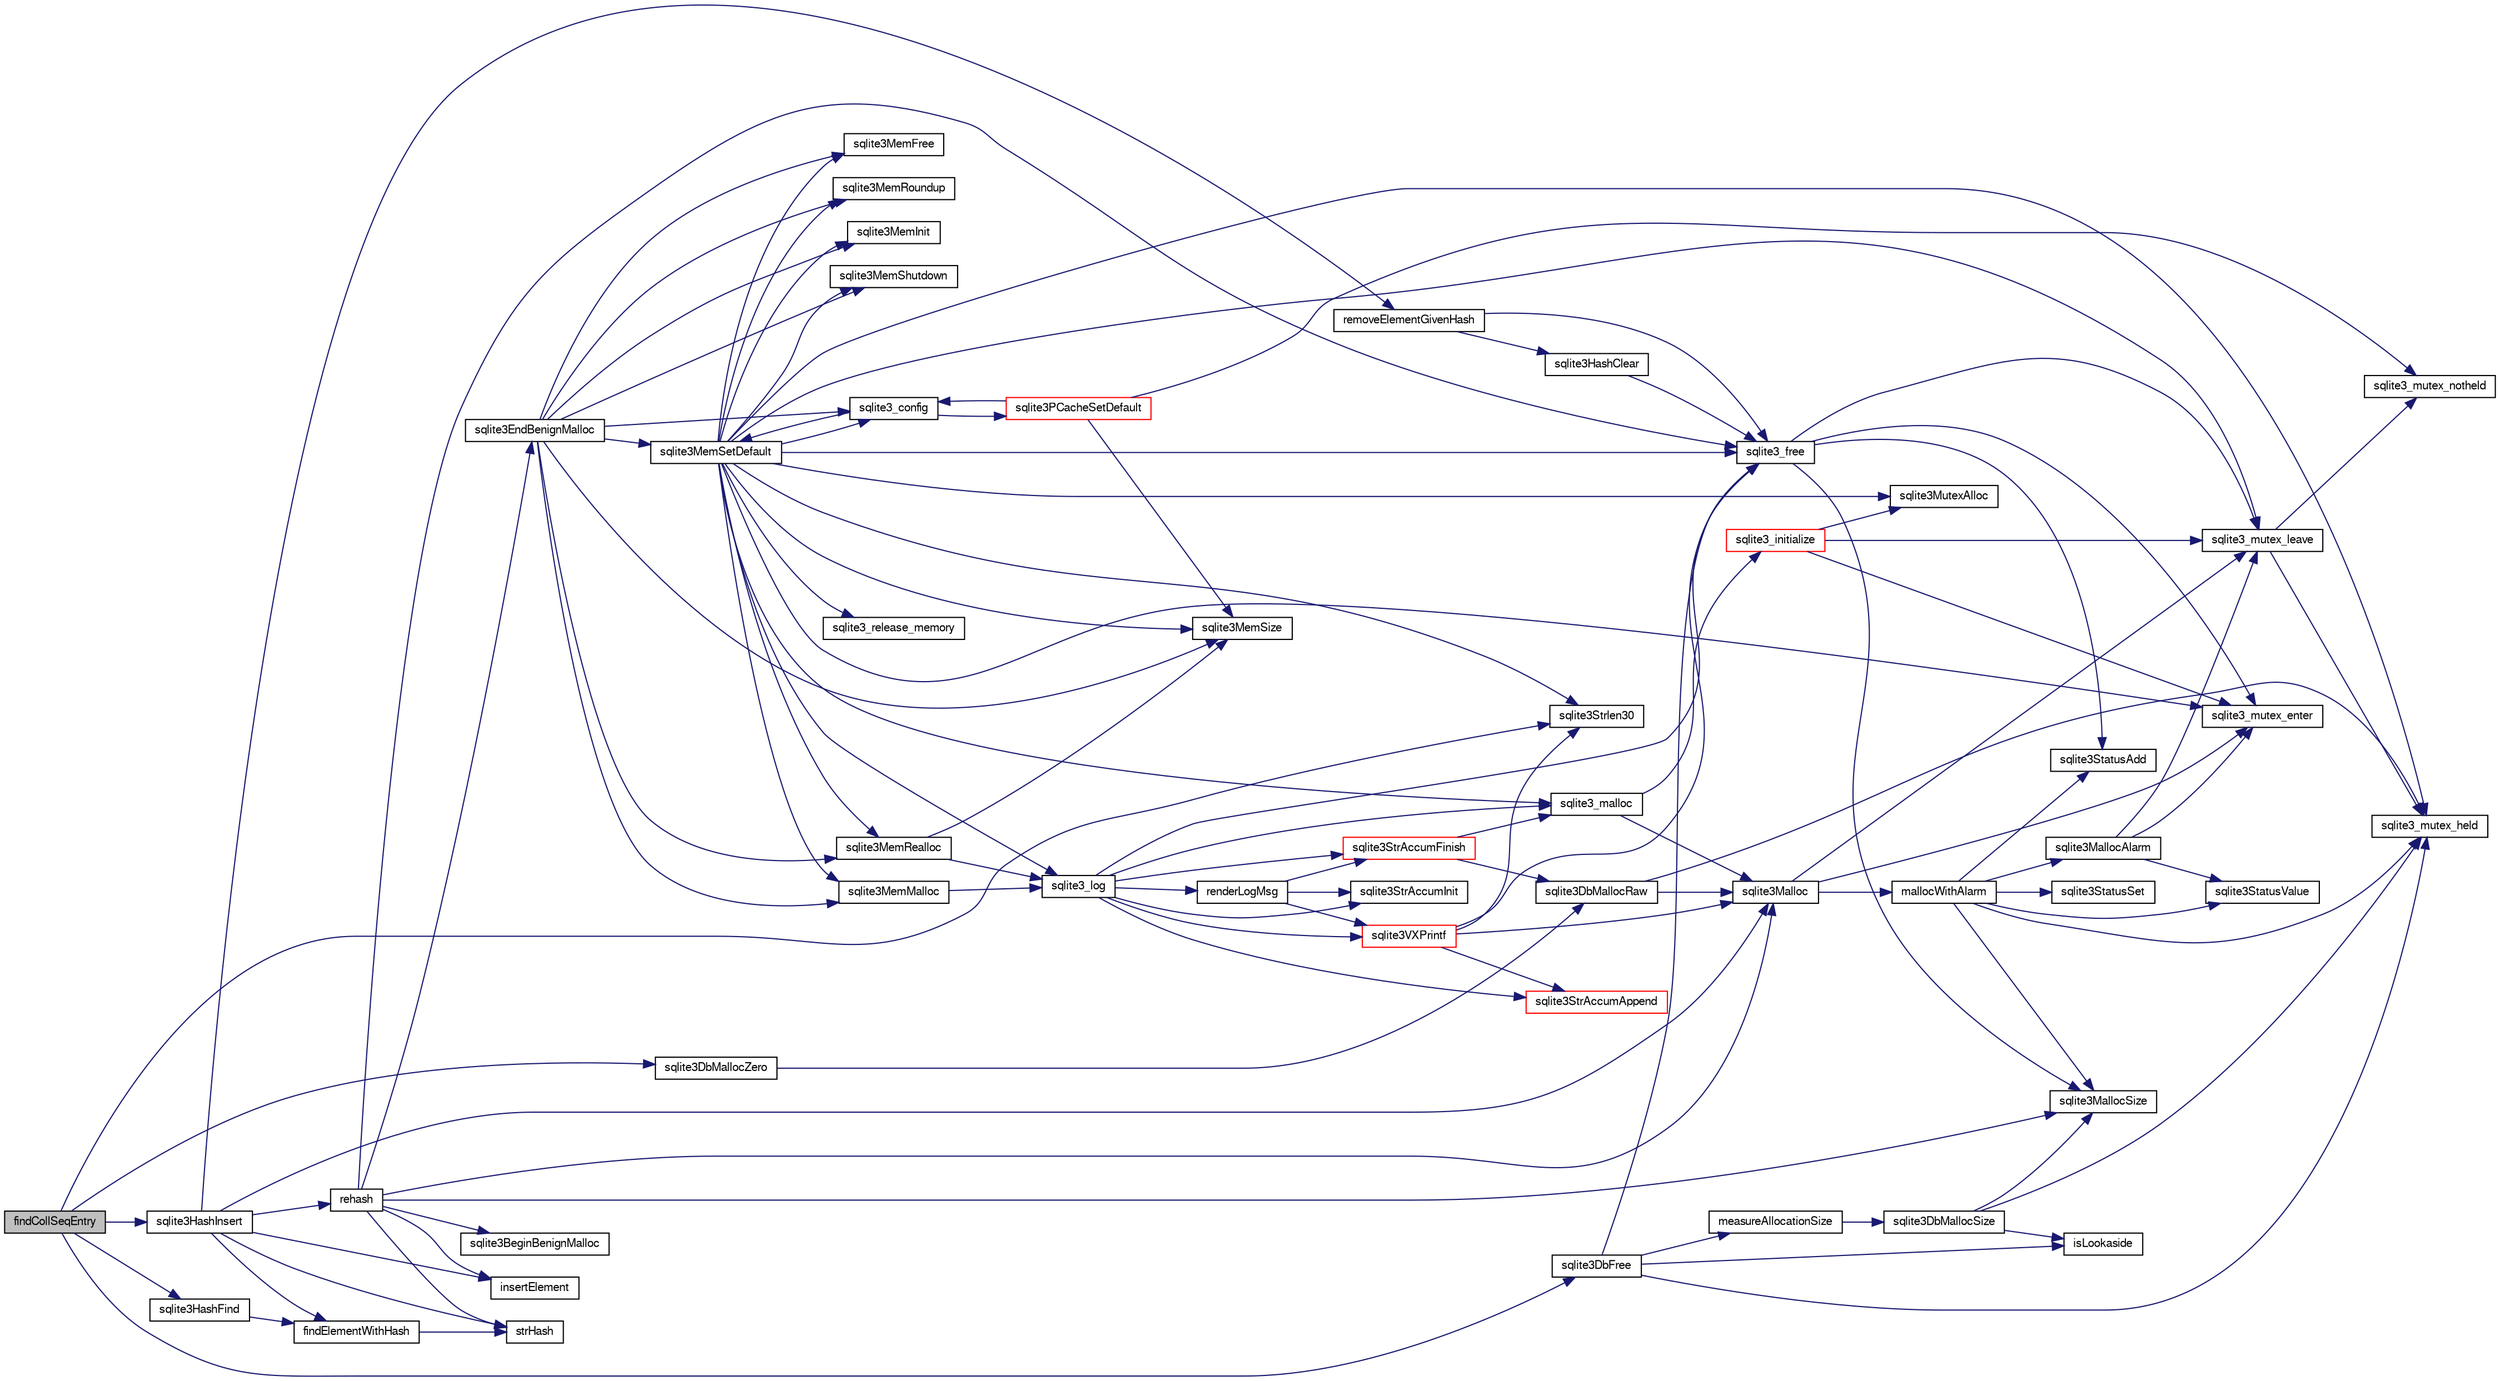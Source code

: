 digraph "findCollSeqEntry"
{
  edge [fontname="FreeSans",fontsize="10",labelfontname="FreeSans",labelfontsize="10"];
  node [fontname="FreeSans",fontsize="10",shape=record];
  rankdir="LR";
  Node109969 [label="findCollSeqEntry",height=0.2,width=0.4,color="black", fillcolor="grey75", style="filled", fontcolor="black"];
  Node109969 -> Node109970 [color="midnightblue",fontsize="10",style="solid",fontname="FreeSans"];
  Node109970 [label="sqlite3HashFind",height=0.2,width=0.4,color="black", fillcolor="white", style="filled",URL="$sqlite3_8c.html#a8ca124229470a66b4c9c141ded48e2aa"];
  Node109970 -> Node109971 [color="midnightblue",fontsize="10",style="solid",fontname="FreeSans"];
  Node109971 [label="findElementWithHash",height=0.2,width=0.4,color="black", fillcolor="white", style="filled",URL="$sqlite3_8c.html#a75c0f574fa5d51702434c6e980d57d7f"];
  Node109971 -> Node109972 [color="midnightblue",fontsize="10",style="solid",fontname="FreeSans"];
  Node109972 [label="strHash",height=0.2,width=0.4,color="black", fillcolor="white", style="filled",URL="$sqlite3_8c.html#ad7193605dadc27cf291d54e15bdd011d"];
  Node109969 -> Node109973 [color="midnightblue",fontsize="10",style="solid",fontname="FreeSans"];
  Node109973 [label="sqlite3Strlen30",height=0.2,width=0.4,color="black", fillcolor="white", style="filled",URL="$sqlite3_8c.html#a3dcd80ba41f1a308193dee74857b62a7"];
  Node109969 -> Node109974 [color="midnightblue",fontsize="10",style="solid",fontname="FreeSans"];
  Node109974 [label="sqlite3DbMallocZero",height=0.2,width=0.4,color="black", fillcolor="white", style="filled",URL="$sqlite3_8c.html#a49cfebac9d6067a03442c92af73f33e4"];
  Node109974 -> Node109975 [color="midnightblue",fontsize="10",style="solid",fontname="FreeSans"];
  Node109975 [label="sqlite3DbMallocRaw",height=0.2,width=0.4,color="black", fillcolor="white", style="filled",URL="$sqlite3_8c.html#abbe8be0cf7175e11ddc3e2218fad924e"];
  Node109975 -> Node109976 [color="midnightblue",fontsize="10",style="solid",fontname="FreeSans"];
  Node109976 [label="sqlite3_mutex_held",height=0.2,width=0.4,color="black", fillcolor="white", style="filled",URL="$sqlite3_8c.html#acf77da68932b6bc163c5e68547ecc3e7"];
  Node109975 -> Node109977 [color="midnightblue",fontsize="10",style="solid",fontname="FreeSans"];
  Node109977 [label="sqlite3Malloc",height=0.2,width=0.4,color="black", fillcolor="white", style="filled",URL="$sqlite3_8c.html#a361a2eaa846b1885f123abe46f5d8b2b"];
  Node109977 -> Node109978 [color="midnightblue",fontsize="10",style="solid",fontname="FreeSans"];
  Node109978 [label="sqlite3_mutex_enter",height=0.2,width=0.4,color="black", fillcolor="white", style="filled",URL="$sqlite3_8c.html#a1c12cde690bd89f104de5cbad12a6bf5"];
  Node109977 -> Node109979 [color="midnightblue",fontsize="10",style="solid",fontname="FreeSans"];
  Node109979 [label="mallocWithAlarm",height=0.2,width=0.4,color="black", fillcolor="white", style="filled",URL="$sqlite3_8c.html#ab070d5cf8e48ec8a6a43cf025d48598b"];
  Node109979 -> Node109976 [color="midnightblue",fontsize="10",style="solid",fontname="FreeSans"];
  Node109979 -> Node109980 [color="midnightblue",fontsize="10",style="solid",fontname="FreeSans"];
  Node109980 [label="sqlite3StatusSet",height=0.2,width=0.4,color="black", fillcolor="white", style="filled",URL="$sqlite3_8c.html#afec7586c01fcb5ea17dc9d7725a589d9"];
  Node109979 -> Node109981 [color="midnightblue",fontsize="10",style="solid",fontname="FreeSans"];
  Node109981 [label="sqlite3StatusValue",height=0.2,width=0.4,color="black", fillcolor="white", style="filled",URL="$sqlite3_8c.html#a30b8ac296c6e200c1fa57708d52c6ef6"];
  Node109979 -> Node109982 [color="midnightblue",fontsize="10",style="solid",fontname="FreeSans"];
  Node109982 [label="sqlite3MallocAlarm",height=0.2,width=0.4,color="black", fillcolor="white", style="filled",URL="$sqlite3_8c.html#ada66988e8471d1198f3219c062377508"];
  Node109982 -> Node109981 [color="midnightblue",fontsize="10",style="solid",fontname="FreeSans"];
  Node109982 -> Node109983 [color="midnightblue",fontsize="10",style="solid",fontname="FreeSans"];
  Node109983 [label="sqlite3_mutex_leave",height=0.2,width=0.4,color="black", fillcolor="white", style="filled",URL="$sqlite3_8c.html#a5838d235601dbd3c1fa993555c6bcc93"];
  Node109983 -> Node109976 [color="midnightblue",fontsize="10",style="solid",fontname="FreeSans"];
  Node109983 -> Node109984 [color="midnightblue",fontsize="10",style="solid",fontname="FreeSans"];
  Node109984 [label="sqlite3_mutex_notheld",height=0.2,width=0.4,color="black", fillcolor="white", style="filled",URL="$sqlite3_8c.html#a83967c837c1c000d3b5adcfaa688f5dc"];
  Node109982 -> Node109978 [color="midnightblue",fontsize="10",style="solid",fontname="FreeSans"];
  Node109979 -> Node109985 [color="midnightblue",fontsize="10",style="solid",fontname="FreeSans"];
  Node109985 [label="sqlite3MallocSize",height=0.2,width=0.4,color="black", fillcolor="white", style="filled",URL="$sqlite3_8c.html#acf5d2a5f35270bafb050bd2def576955"];
  Node109979 -> Node109986 [color="midnightblue",fontsize="10",style="solid",fontname="FreeSans"];
  Node109986 [label="sqlite3StatusAdd",height=0.2,width=0.4,color="black", fillcolor="white", style="filled",URL="$sqlite3_8c.html#afa029f93586aeab4cc85360905dae9cd"];
  Node109977 -> Node109983 [color="midnightblue",fontsize="10",style="solid",fontname="FreeSans"];
  Node109969 -> Node109987 [color="midnightblue",fontsize="10",style="solid",fontname="FreeSans"];
  Node109987 [label="sqlite3HashInsert",height=0.2,width=0.4,color="black", fillcolor="white", style="filled",URL="$sqlite3_8c.html#aebbc6c13b3c139d5f3463938f441da3d"];
  Node109987 -> Node109971 [color="midnightblue",fontsize="10",style="solid",fontname="FreeSans"];
  Node109987 -> Node109988 [color="midnightblue",fontsize="10",style="solid",fontname="FreeSans"];
  Node109988 [label="removeElementGivenHash",height=0.2,width=0.4,color="black", fillcolor="white", style="filled",URL="$sqlite3_8c.html#a97ff4ac3846af0f8caf5426adfa2808a"];
  Node109988 -> Node109989 [color="midnightblue",fontsize="10",style="solid",fontname="FreeSans"];
  Node109989 [label="sqlite3_free",height=0.2,width=0.4,color="black", fillcolor="white", style="filled",URL="$sqlite3_8c.html#a6552349e36a8a691af5487999ab09519"];
  Node109989 -> Node109978 [color="midnightblue",fontsize="10",style="solid",fontname="FreeSans"];
  Node109989 -> Node109986 [color="midnightblue",fontsize="10",style="solid",fontname="FreeSans"];
  Node109989 -> Node109985 [color="midnightblue",fontsize="10",style="solid",fontname="FreeSans"];
  Node109989 -> Node109983 [color="midnightblue",fontsize="10",style="solid",fontname="FreeSans"];
  Node109988 -> Node109990 [color="midnightblue",fontsize="10",style="solid",fontname="FreeSans"];
  Node109990 [label="sqlite3HashClear",height=0.2,width=0.4,color="black", fillcolor="white", style="filled",URL="$sqlite3_8c.html#acc7a2dfa6603c59af14b3792fe463c73"];
  Node109990 -> Node109989 [color="midnightblue",fontsize="10",style="solid",fontname="FreeSans"];
  Node109987 -> Node109977 [color="midnightblue",fontsize="10",style="solid",fontname="FreeSans"];
  Node109987 -> Node109991 [color="midnightblue",fontsize="10",style="solid",fontname="FreeSans"];
  Node109991 [label="rehash",height=0.2,width=0.4,color="black", fillcolor="white", style="filled",URL="$sqlite3_8c.html#a4851529638f6c7af16239ee6e2dcc628"];
  Node109991 -> Node109992 [color="midnightblue",fontsize="10",style="solid",fontname="FreeSans"];
  Node109992 [label="sqlite3BeginBenignMalloc",height=0.2,width=0.4,color="black", fillcolor="white", style="filled",URL="$sqlite3_8c.html#a3344c0e2b1b6df701a1cb326602fac14"];
  Node109991 -> Node109977 [color="midnightblue",fontsize="10",style="solid",fontname="FreeSans"];
  Node109991 -> Node109993 [color="midnightblue",fontsize="10",style="solid",fontname="FreeSans"];
  Node109993 [label="sqlite3EndBenignMalloc",height=0.2,width=0.4,color="black", fillcolor="white", style="filled",URL="$sqlite3_8c.html#a4582127cc64d483dc66c7acf9d8d8fbb"];
  Node109993 -> Node109994 [color="midnightblue",fontsize="10",style="solid",fontname="FreeSans"];
  Node109994 [label="sqlite3MemMalloc",height=0.2,width=0.4,color="black", fillcolor="white", style="filled",URL="$sqlite3_8c.html#a53157f1a669f949332f44ca9f15c0a43"];
  Node109994 -> Node109995 [color="midnightblue",fontsize="10",style="solid",fontname="FreeSans"];
  Node109995 [label="sqlite3_log",height=0.2,width=0.4,color="black", fillcolor="white", style="filled",URL="$sqlite3_8c.html#a298c9699bf9c143662c6b1fec4b2dc3b"];
  Node109995 -> Node109996 [color="midnightblue",fontsize="10",style="solid",fontname="FreeSans"];
  Node109996 [label="renderLogMsg",height=0.2,width=0.4,color="black", fillcolor="white", style="filled",URL="$sqlite3_8c.html#a7a02b43ce0a27bb52085c7f446d115af"];
  Node109996 -> Node109997 [color="midnightblue",fontsize="10",style="solid",fontname="FreeSans"];
  Node109997 [label="sqlite3StrAccumInit",height=0.2,width=0.4,color="black", fillcolor="white", style="filled",URL="$sqlite3_8c.html#aabf95e113b9d54d519cd15a56215f560"];
  Node109996 -> Node109998 [color="midnightblue",fontsize="10",style="solid",fontname="FreeSans"];
  Node109998 [label="sqlite3VXPrintf",height=0.2,width=0.4,color="red", fillcolor="white", style="filled",URL="$sqlite3_8c.html#a63c25806c9bd4a2b76f9a0eb232c6bde"];
  Node109998 -> Node109999 [color="midnightblue",fontsize="10",style="solid",fontname="FreeSans"];
  Node109999 [label="sqlite3StrAccumAppend",height=0.2,width=0.4,color="red", fillcolor="white", style="filled",URL="$sqlite3_8c.html#a56664fa33def33c5a5245b623441d5e0"];
  Node109998 -> Node109977 [color="midnightblue",fontsize="10",style="solid",fontname="FreeSans"];
  Node109998 -> Node109973 [color="midnightblue",fontsize="10",style="solid",fontname="FreeSans"];
  Node109998 -> Node109989 [color="midnightblue",fontsize="10",style="solid",fontname="FreeSans"];
  Node109996 -> Node110090 [color="midnightblue",fontsize="10",style="solid",fontname="FreeSans"];
  Node110090 [label="sqlite3StrAccumFinish",height=0.2,width=0.4,color="red", fillcolor="white", style="filled",URL="$sqlite3_8c.html#adb7f26b10ac1b847db6f000ef4c2e2ba"];
  Node110090 -> Node109975 [color="midnightblue",fontsize="10",style="solid",fontname="FreeSans"];
  Node110090 -> Node110065 [color="midnightblue",fontsize="10",style="solid",fontname="FreeSans"];
  Node110065 [label="sqlite3_malloc",height=0.2,width=0.4,color="black", fillcolor="white", style="filled",URL="$sqlite3_8c.html#ac79dba55fc32b6a840cf5a9769bce7cd"];
  Node110065 -> Node110010 [color="midnightblue",fontsize="10",style="solid",fontname="FreeSans"];
  Node110010 [label="sqlite3_initialize",height=0.2,width=0.4,color="red", fillcolor="white", style="filled",URL="$sqlite3_8c.html#ab0c0ee2d5d4cf8b28e9572296a8861df"];
  Node110010 -> Node110029 [color="midnightblue",fontsize="10",style="solid",fontname="FreeSans"];
  Node110029 [label="sqlite3MutexAlloc",height=0.2,width=0.4,color="black", fillcolor="white", style="filled",URL="$sqlite3_8c.html#a0e3f432ee581f6876b590e7ad7e84e19"];
  Node110010 -> Node109978 [color="midnightblue",fontsize="10",style="solid",fontname="FreeSans"];
  Node110010 -> Node109983 [color="midnightblue",fontsize="10",style="solid",fontname="FreeSans"];
  Node110065 -> Node109977 [color="midnightblue",fontsize="10",style="solid",fontname="FreeSans"];
  Node109995 -> Node109997 [color="midnightblue",fontsize="10",style="solid",fontname="FreeSans"];
  Node109995 -> Node109998 [color="midnightblue",fontsize="10",style="solid",fontname="FreeSans"];
  Node109995 -> Node110090 [color="midnightblue",fontsize="10",style="solid",fontname="FreeSans"];
  Node109995 -> Node110065 [color="midnightblue",fontsize="10",style="solid",fontname="FreeSans"];
  Node109995 -> Node109989 [color="midnightblue",fontsize="10",style="solid",fontname="FreeSans"];
  Node109995 -> Node109999 [color="midnightblue",fontsize="10",style="solid",fontname="FreeSans"];
  Node109993 -> Node110032 [color="midnightblue",fontsize="10",style="solid",fontname="FreeSans"];
  Node110032 [label="sqlite3MemFree",height=0.2,width=0.4,color="black", fillcolor="white", style="filled",URL="$sqlite3_8c.html#a4198492989c7a427e3d704c06058850a"];
  Node109993 -> Node110033 [color="midnightblue",fontsize="10",style="solid",fontname="FreeSans"];
  Node110033 [label="sqlite3MemRealloc",height=0.2,width=0.4,color="black", fillcolor="white", style="filled",URL="$sqlite3_8c.html#addd043cc5742c3b0cf536763cd4e6948"];
  Node110033 -> Node109995 [color="midnightblue",fontsize="10",style="solid",fontname="FreeSans"];
  Node110033 -> Node110034 [color="midnightblue",fontsize="10",style="solid",fontname="FreeSans"];
  Node110034 [label="sqlite3MemSize",height=0.2,width=0.4,color="black", fillcolor="white", style="filled",URL="$sqlite3_8c.html#a564962938d56643e999de431c190f937"];
  Node109993 -> Node110034 [color="midnightblue",fontsize="10",style="solid",fontname="FreeSans"];
  Node109993 -> Node110035 [color="midnightblue",fontsize="10",style="solid",fontname="FreeSans"];
  Node110035 [label="sqlite3MemRoundup",height=0.2,width=0.4,color="black", fillcolor="white", style="filled",URL="$sqlite3_8c.html#ac9d66a2d2d224dfafcf6a49d48436ddc"];
  Node109993 -> Node110036 [color="midnightblue",fontsize="10",style="solid",fontname="FreeSans"];
  Node110036 [label="sqlite3MemInit",height=0.2,width=0.4,color="black", fillcolor="white", style="filled",URL="$sqlite3_8c.html#a1ec61c1becf036ba7fcb571ae51300af"];
  Node109993 -> Node110037 [color="midnightblue",fontsize="10",style="solid",fontname="FreeSans"];
  Node110037 [label="sqlite3MemShutdown",height=0.2,width=0.4,color="black", fillcolor="white", style="filled",URL="$sqlite3_8c.html#a934531b3f7c4743196f453ce6db028dc"];
  Node109993 -> Node110031 [color="midnightblue",fontsize="10",style="solid",fontname="FreeSans"];
  Node110031 [label="sqlite3MemSetDefault",height=0.2,width=0.4,color="black", fillcolor="white", style="filled",URL="$sqlite3_8c.html#a162fbfd727e92c5f8f72625b5ff62549"];
  Node110031 -> Node109994 [color="midnightblue",fontsize="10",style="solid",fontname="FreeSans"];
  Node110031 -> Node110032 [color="midnightblue",fontsize="10",style="solid",fontname="FreeSans"];
  Node110031 -> Node110033 [color="midnightblue",fontsize="10",style="solid",fontname="FreeSans"];
  Node110031 -> Node110034 [color="midnightblue",fontsize="10",style="solid",fontname="FreeSans"];
  Node110031 -> Node110035 [color="midnightblue",fontsize="10",style="solid",fontname="FreeSans"];
  Node110031 -> Node110036 [color="midnightblue",fontsize="10",style="solid",fontname="FreeSans"];
  Node110031 -> Node110037 [color="midnightblue",fontsize="10",style="solid",fontname="FreeSans"];
  Node110031 -> Node110038 [color="midnightblue",fontsize="10",style="solid",fontname="FreeSans"];
  Node110038 [label="sqlite3_config",height=0.2,width=0.4,color="black", fillcolor="white", style="filled",URL="$sqlite3_8c.html#a74ad420b6f26bc06a04ff6ecec8a8c91"];
  Node110038 -> Node110031 [color="midnightblue",fontsize="10",style="solid",fontname="FreeSans"];
  Node110038 -> Node110039 [color="midnightblue",fontsize="10",style="solid",fontname="FreeSans"];
  Node110039 [label="sqlite3PCacheSetDefault",height=0.2,width=0.4,color="red", fillcolor="white", style="filled",URL="$sqlite3_8c.html#a91974afe7709a742451438556ee0c70c"];
  Node110039 -> Node110038 [color="midnightblue",fontsize="10",style="solid",fontname="FreeSans"];
  Node110039 -> Node109984 [color="midnightblue",fontsize="10",style="solid",fontname="FreeSans"];
  Node110039 -> Node110034 [color="midnightblue",fontsize="10",style="solid",fontname="FreeSans"];
  Node110031 -> Node110029 [color="midnightblue",fontsize="10",style="solid",fontname="FreeSans"];
  Node110031 -> Node109978 [color="midnightblue",fontsize="10",style="solid",fontname="FreeSans"];
  Node110031 -> Node109983 [color="midnightblue",fontsize="10",style="solid",fontname="FreeSans"];
  Node110031 -> Node109973 [color="midnightblue",fontsize="10",style="solid",fontname="FreeSans"];
  Node110031 -> Node109976 [color="midnightblue",fontsize="10",style="solid",fontname="FreeSans"];
  Node110031 -> Node110064 [color="midnightblue",fontsize="10",style="solid",fontname="FreeSans"];
  Node110064 [label="sqlite3_release_memory",height=0.2,width=0.4,color="black", fillcolor="white", style="filled",URL="$sqlite3_8c.html#a91037e7ef182e008677dae146e15cf92"];
  Node110031 -> Node110065 [color="midnightblue",fontsize="10",style="solid",fontname="FreeSans"];
  Node110031 -> Node109989 [color="midnightblue",fontsize="10",style="solid",fontname="FreeSans"];
  Node110031 -> Node109995 [color="midnightblue",fontsize="10",style="solid",fontname="FreeSans"];
  Node109993 -> Node110038 [color="midnightblue",fontsize="10",style="solid",fontname="FreeSans"];
  Node109991 -> Node109989 [color="midnightblue",fontsize="10",style="solid",fontname="FreeSans"];
  Node109991 -> Node109985 [color="midnightblue",fontsize="10",style="solid",fontname="FreeSans"];
  Node109991 -> Node109972 [color="midnightblue",fontsize="10",style="solid",fontname="FreeSans"];
  Node109991 -> Node110259 [color="midnightblue",fontsize="10",style="solid",fontname="FreeSans"];
  Node110259 [label="insertElement",height=0.2,width=0.4,color="black", fillcolor="white", style="filled",URL="$sqlite3_8c.html#a011f717fc5c46f03d78bf81b6714e0ee"];
  Node109987 -> Node109972 [color="midnightblue",fontsize="10",style="solid",fontname="FreeSans"];
  Node109987 -> Node110259 [color="midnightblue",fontsize="10",style="solid",fontname="FreeSans"];
  Node109969 -> Node110004 [color="midnightblue",fontsize="10",style="solid",fontname="FreeSans"];
  Node110004 [label="sqlite3DbFree",height=0.2,width=0.4,color="black", fillcolor="white", style="filled",URL="$sqlite3_8c.html#ac70ab821a6607b4a1b909582dc37a069"];
  Node110004 -> Node109976 [color="midnightblue",fontsize="10",style="solid",fontname="FreeSans"];
  Node110004 -> Node110005 [color="midnightblue",fontsize="10",style="solid",fontname="FreeSans"];
  Node110005 [label="measureAllocationSize",height=0.2,width=0.4,color="black", fillcolor="white", style="filled",URL="$sqlite3_8c.html#a45731e644a22fdb756e2b6337224217a"];
  Node110005 -> Node110006 [color="midnightblue",fontsize="10",style="solid",fontname="FreeSans"];
  Node110006 [label="sqlite3DbMallocSize",height=0.2,width=0.4,color="black", fillcolor="white", style="filled",URL="$sqlite3_8c.html#aa397e5a8a03495203a0767abf0a71f86"];
  Node110006 -> Node109985 [color="midnightblue",fontsize="10",style="solid",fontname="FreeSans"];
  Node110006 -> Node109976 [color="midnightblue",fontsize="10",style="solid",fontname="FreeSans"];
  Node110006 -> Node110007 [color="midnightblue",fontsize="10",style="solid",fontname="FreeSans"];
  Node110007 [label="isLookaside",height=0.2,width=0.4,color="black", fillcolor="white", style="filled",URL="$sqlite3_8c.html#a770fa05ff9717b75e16f4d968a77b897"];
  Node110004 -> Node110007 [color="midnightblue",fontsize="10",style="solid",fontname="FreeSans"];
  Node110004 -> Node109989 [color="midnightblue",fontsize="10",style="solid",fontname="FreeSans"];
}
